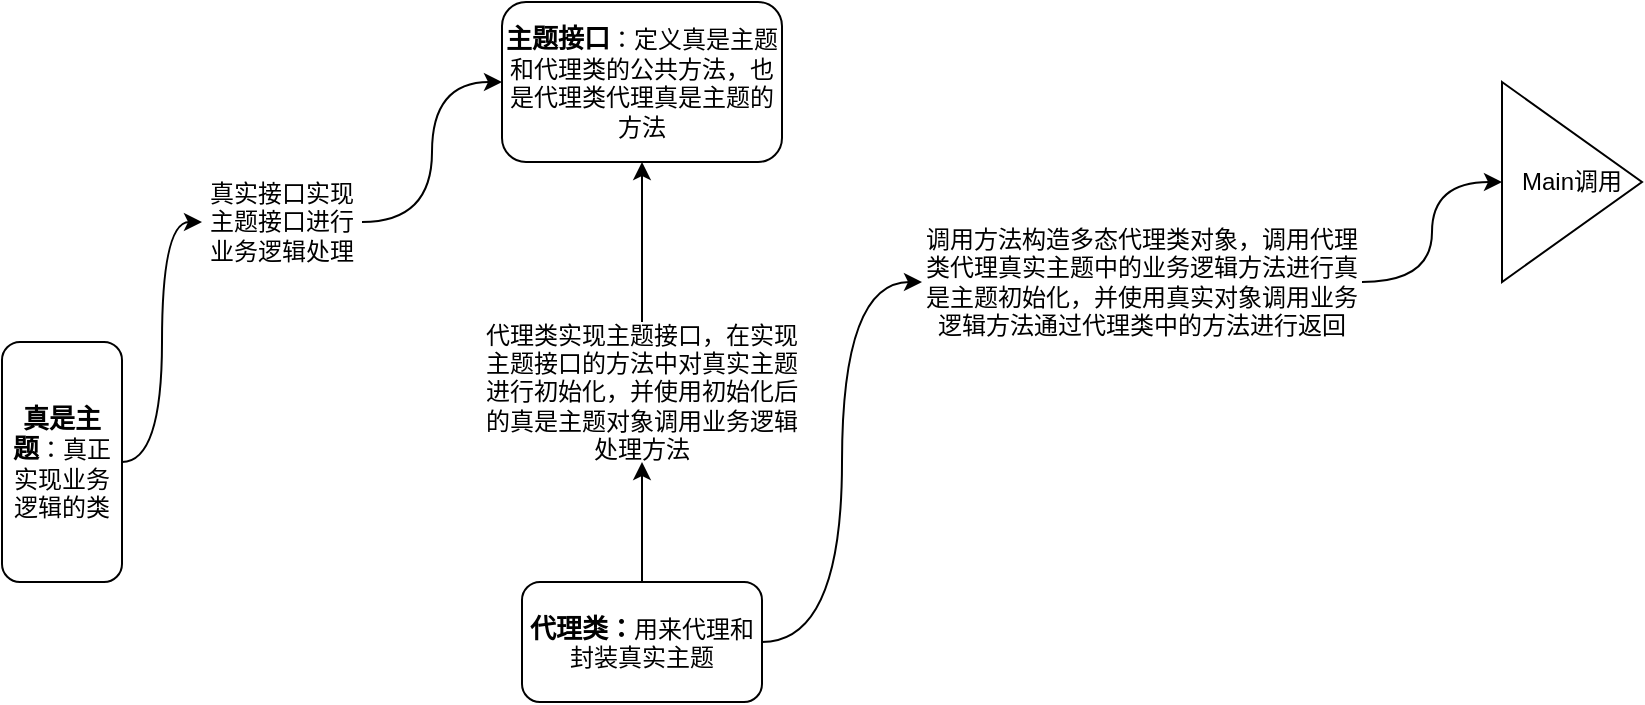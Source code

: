 <mxfile version="13.6.6" type="github">
  <diagram id="MNh6ozVm8EmuWn3l_voW" name="第 1 页">
    <mxGraphModel dx="1422" dy="772" grid="1" gridSize="10" guides="1" tooltips="1" connect="1" arrows="1" fold="1" page="1" pageScale="1" pageWidth="1169" pageHeight="1654" math="0" shadow="0">
      <root>
        <mxCell id="0" />
        <mxCell id="1" parent="0" />
        <mxCell id="rutc0M6_75axCSE-a2qx-1" value="&lt;b&gt;&lt;font style=&quot;font-size: 13px&quot;&gt;主题接口&lt;/font&gt;&lt;/b&gt;：定义真是主题和代理类的公共方法，也是代理类代理真是主题的方法" style="rounded=1;whiteSpace=wrap;html=1;" vertex="1" parent="1">
          <mxGeometry x="320" y="190" width="140" height="80" as="geometry" />
        </mxCell>
        <mxCell id="rutc0M6_75axCSE-a2qx-6" style="edgeStyle=orthogonalEdgeStyle;curved=1;rounded=0;orthogonalLoop=1;jettySize=auto;html=1;entryX=0;entryY=0.5;entryDx=0;entryDy=0;" edge="1" parent="1" source="rutc0M6_75axCSE-a2qx-7" target="rutc0M6_75axCSE-a2qx-1">
          <mxGeometry relative="1" as="geometry" />
        </mxCell>
        <mxCell id="rutc0M6_75axCSE-a2qx-2" value="&lt;b&gt;&lt;font style=&quot;font-size: 13px&quot;&gt;真是主题&lt;/font&gt;&lt;/b&gt;：真正实现业务逻辑的类" style="rounded=1;whiteSpace=wrap;html=1;direction=south;" vertex="1" parent="1">
          <mxGeometry x="70" y="360" width="60" height="120" as="geometry" />
        </mxCell>
        <mxCell id="rutc0M6_75axCSE-a2qx-10" style="edgeStyle=orthogonalEdgeStyle;curved=1;rounded=0;orthogonalLoop=1;jettySize=auto;html=1;entryX=0.5;entryY=1;entryDx=0;entryDy=0;" edge="1" parent="1" source="rutc0M6_75axCSE-a2qx-11" target="rutc0M6_75axCSE-a2qx-1">
          <mxGeometry relative="1" as="geometry" />
        </mxCell>
        <mxCell id="rutc0M6_75axCSE-a2qx-13" style="edgeStyle=orthogonalEdgeStyle;curved=1;rounded=0;orthogonalLoop=1;jettySize=auto;html=1;entryX=0;entryY=0.5;entryDx=0;entryDy=0;" edge="1" parent="1" source="rutc0M6_75axCSE-a2qx-14" target="rutc0M6_75axCSE-a2qx-4">
          <mxGeometry relative="1" as="geometry" />
        </mxCell>
        <mxCell id="rutc0M6_75axCSE-a2qx-3" value="&lt;b style=&quot;font-size: 13px&quot;&gt;&lt;font style=&quot;font-size: 13px&quot;&gt;代理类&lt;/font&gt;：&lt;/b&gt;用来代理和封装真实主题" style="rounded=1;whiteSpace=wrap;html=1;" vertex="1" parent="1">
          <mxGeometry x="330" y="480" width="120" height="60" as="geometry" />
        </mxCell>
        <mxCell id="rutc0M6_75axCSE-a2qx-4" value="Main调用" style="triangle;whiteSpace=wrap;html=1;" vertex="1" parent="1">
          <mxGeometry x="820" y="230" width="70" height="100" as="geometry" />
        </mxCell>
        <mxCell id="rutc0M6_75axCSE-a2qx-7" value="真实接口实现主题接口进行业务逻辑处理" style="text;html=1;strokeColor=none;fillColor=none;align=center;verticalAlign=middle;whiteSpace=wrap;rounded=0;" vertex="1" parent="1">
          <mxGeometry x="170" y="280" width="80" height="40" as="geometry" />
        </mxCell>
        <mxCell id="rutc0M6_75axCSE-a2qx-8" style="edgeStyle=orthogonalEdgeStyle;curved=1;rounded=0;orthogonalLoop=1;jettySize=auto;html=1;entryX=0;entryY=0.5;entryDx=0;entryDy=0;" edge="1" parent="1" source="rutc0M6_75axCSE-a2qx-2" target="rutc0M6_75axCSE-a2qx-7">
          <mxGeometry relative="1" as="geometry">
            <mxPoint x="220" y="380" as="sourcePoint" />
            <mxPoint x="270" y="240" as="targetPoint" />
          </mxGeometry>
        </mxCell>
        <mxCell id="rutc0M6_75axCSE-a2qx-11" value="代理类实现主题接口，在实现主题接口的方法中对真实主题进行初始化，并使用初始化后的真是主题对象调用业务逻辑处理方法" style="text;html=1;strokeColor=none;fillColor=none;align=center;verticalAlign=middle;whiteSpace=wrap;rounded=0;" vertex="1" parent="1">
          <mxGeometry x="310" y="350" width="160" height="70" as="geometry" />
        </mxCell>
        <mxCell id="rutc0M6_75axCSE-a2qx-12" style="edgeStyle=orthogonalEdgeStyle;curved=1;rounded=0;orthogonalLoop=1;jettySize=auto;html=1;entryX=0.5;entryY=1;entryDx=0;entryDy=0;" edge="1" parent="1" source="rutc0M6_75axCSE-a2qx-3" target="rutc0M6_75axCSE-a2qx-11">
          <mxGeometry relative="1" as="geometry">
            <mxPoint x="300" y="490" as="sourcePoint" />
            <mxPoint x="390" y="270" as="targetPoint" />
          </mxGeometry>
        </mxCell>
        <mxCell id="rutc0M6_75axCSE-a2qx-14" value="调用方法构造多态代理类对象，调用代理类代理真实主题中的业务逻辑方法进行真是主题初始化，并使用真实对象调用业务逻辑方法通过代理类中的方法进行返回" style="text;html=1;strokeColor=none;fillColor=none;align=center;verticalAlign=middle;whiteSpace=wrap;rounded=0;" vertex="1" parent="1">
          <mxGeometry x="530" y="320" width="220" height="20" as="geometry" />
        </mxCell>
        <mxCell id="rutc0M6_75axCSE-a2qx-15" style="edgeStyle=orthogonalEdgeStyle;curved=1;rounded=0;orthogonalLoop=1;jettySize=auto;html=1;entryX=0;entryY=0.5;entryDx=0;entryDy=0;" edge="1" parent="1" source="rutc0M6_75axCSE-a2qx-3" target="rutc0M6_75axCSE-a2qx-14">
          <mxGeometry relative="1" as="geometry">
            <mxPoint x="450" y="510" as="sourcePoint" />
            <mxPoint x="620" y="385" as="targetPoint" />
          </mxGeometry>
        </mxCell>
      </root>
    </mxGraphModel>
  </diagram>
</mxfile>

